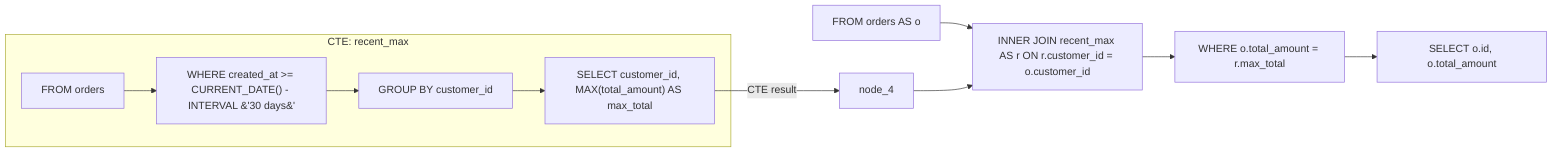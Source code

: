 flowchart LR
    subgraph cte_recent_max [CTE: recent_max]
        direction TB
        node_3["SELECT customer_id, MAX(total_amount) AS max_total"]
        node_2["GROUP BY customer_id"]
        node_1["WHERE created_at &gt;= CURRENT_DATE() - INTERVAL &#39;30 days&#39;"]
        node_0[FROM orders]
        node_0 --> node_1
        node_1 --> node_2
        node_2 --> node_3
    end

    node_5[FROM orders AS o]
    node_6["INNER JOIN recent_max AS r ON r.customer_id = o.customer_id"]
    node_7["WHERE o.total_amount = r.max_total"]
    node_8["SELECT o.id, o.total_amount"]
    node_3 -->|CTE result| node_4
    node_5 --> node_6
    node_4 --> node_6
    node_6 --> node_7
    node_7 --> node_8